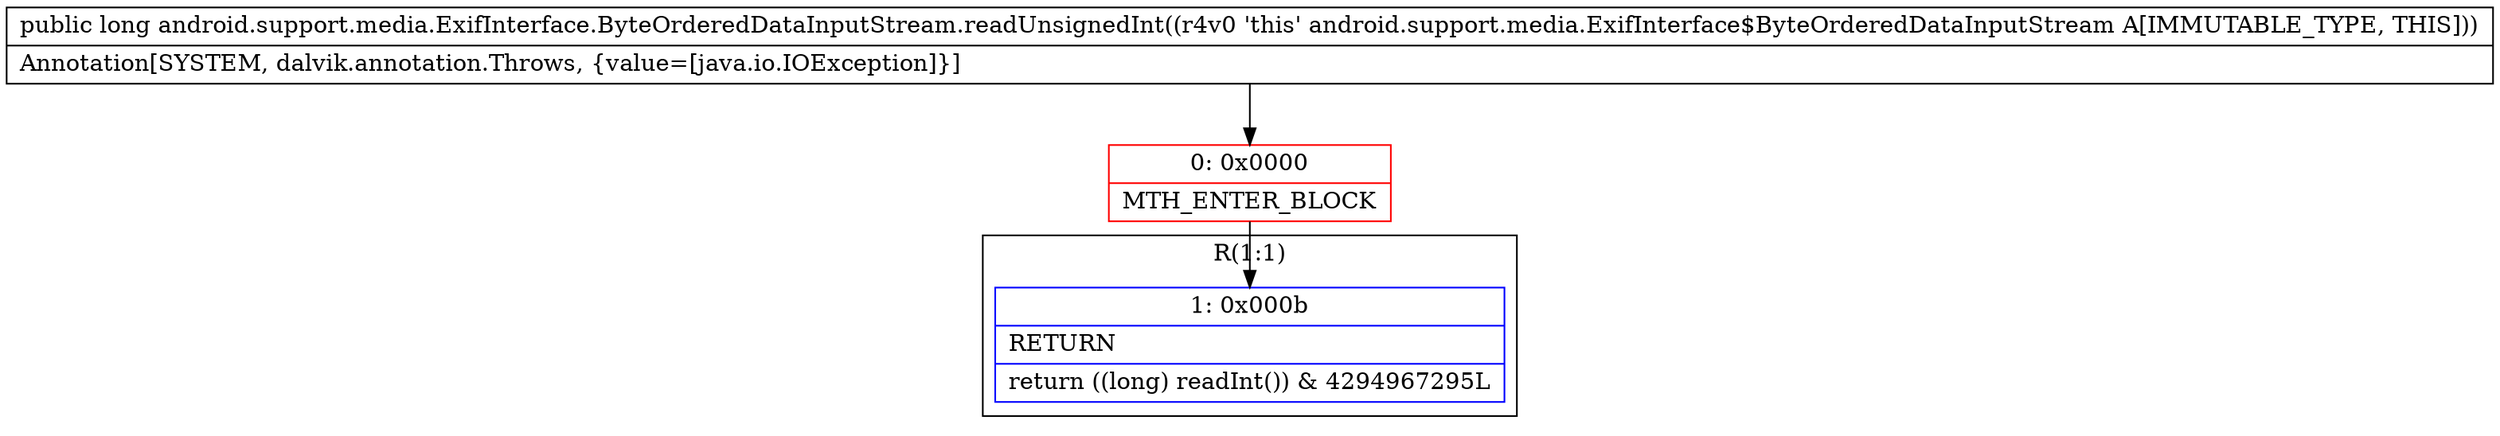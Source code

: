 digraph "CFG forandroid.support.media.ExifInterface.ByteOrderedDataInputStream.readUnsignedInt()J" {
subgraph cluster_Region_1368304656 {
label = "R(1:1)";
node [shape=record,color=blue];
Node_1 [shape=record,label="{1\:\ 0x000b|RETURN\l|return ((long) readInt()) & 4294967295L\l}"];
}
Node_0 [shape=record,color=red,label="{0\:\ 0x0000|MTH_ENTER_BLOCK\l}"];
MethodNode[shape=record,label="{public long android.support.media.ExifInterface.ByteOrderedDataInputStream.readUnsignedInt((r4v0 'this' android.support.media.ExifInterface$ByteOrderedDataInputStream A[IMMUTABLE_TYPE, THIS]))  | Annotation[SYSTEM, dalvik.annotation.Throws, \{value=[java.io.IOException]\}]\l}"];
MethodNode -> Node_0;
Node_0 -> Node_1;
}

